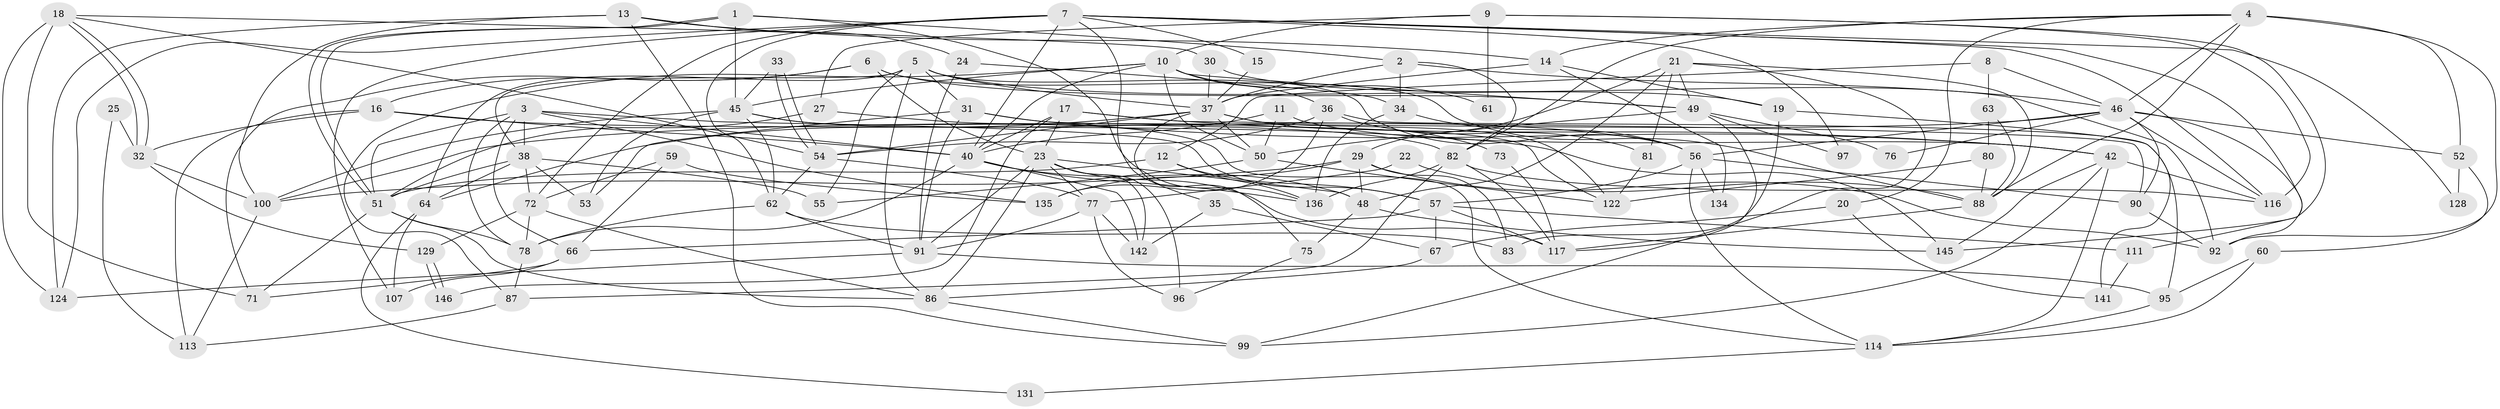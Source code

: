 // Generated by graph-tools (version 1.1) at 2025/24/03/03/25 07:24:02]
// undirected, 98 vertices, 238 edges
graph export_dot {
graph [start="1"]
  node [color=gray90,style=filled];
  1;
  2 [super="+26"];
  3 [super="+41"];
  4 [super="+133"];
  5 [super="+112"];
  6 [super="+28"];
  7 [super="+89"];
  8;
  9 [super="+44"];
  10 [super="+79"];
  11;
  12 [super="+43"];
  13 [super="+106"];
  14 [super="+85"];
  15;
  16;
  17 [super="+70"];
  18 [super="+109"];
  19 [super="+119"];
  20;
  21 [super="+47"];
  22;
  23 [super="+127"];
  24;
  25;
  27;
  29 [super="+105"];
  30;
  31 [super="+39"];
  32 [super="+69"];
  33;
  34;
  35;
  36 [super="+58"];
  37 [super="+132"];
  38 [super="+125"];
  40 [super="+68"];
  42 [super="+144"];
  45 [super="+121"];
  46 [super="+101"];
  48 [super="+65"];
  49 [super="+84"];
  50;
  51 [super="+74"];
  52 [super="+94"];
  53 [super="+104"];
  54;
  55;
  56 [super="+139"];
  57 [super="+98"];
  59;
  60;
  61;
  62 [super="+103"];
  63;
  64;
  66 [super="+138"];
  67;
  71;
  72 [super="+115"];
  73;
  75;
  76;
  77 [super="+140"];
  78 [super="+126"];
  80;
  81;
  82 [super="+120"];
  83;
  86 [super="+93"];
  87;
  88 [super="+102"];
  90 [super="+110"];
  91 [super="+130"];
  92 [super="+143"];
  95;
  96;
  97;
  99;
  100;
  107 [super="+108"];
  111;
  113 [super="+118"];
  114 [super="+137"];
  116;
  117;
  122 [super="+123"];
  124;
  128;
  129;
  131;
  134;
  135;
  136;
  141;
  142;
  145;
  146;
  1 -- 51;
  1 -- 51;
  1 -- 136;
  1 -- 45;
  1 -- 2;
  2 -- 34;
  2 -- 37;
  2 -- 82;
  2 -- 46;
  3 -- 57;
  3 -- 66;
  3 -- 78;
  3 -- 135;
  3 -- 38;
  3 -- 40;
  3 -- 51;
  4 -- 88;
  4 -- 92;
  4 -- 82;
  4 -- 20;
  4 -- 52;
  4 -- 14;
  4 -- 46;
  5 -- 19;
  5 -- 31;
  5 -- 38;
  5 -- 55;
  5 -- 64;
  5 -- 86;
  5 -- 37;
  5 -- 56;
  6 -- 88;
  6 -- 71;
  6 -- 16;
  6 -- 49;
  6 -- 23;
  7 -- 111;
  7 -- 107;
  7 -- 116;
  7 -- 128;
  7 -- 97;
  7 -- 35;
  7 -- 40 [weight=2];
  7 -- 15;
  7 -- 124;
  7 -- 62;
  7 -- 72;
  8 -- 63;
  8 -- 46;
  8 -- 12;
  9 -- 145;
  9 -- 116;
  9 -- 10;
  9 -- 27;
  9 -- 61;
  10 -- 40;
  10 -- 49;
  10 -- 50;
  10 -- 87;
  10 -- 61;
  10 -- 36;
  10 -- 45;
  11 -- 50;
  11 -- 42;
  11 -- 40;
  12 -- 57;
  12 -- 51;
  12 -- 136;
  13 -- 124;
  13 -- 14;
  13 -- 100;
  13 -- 24;
  13 -- 99;
  14 -- 134;
  14 -- 37;
  14 -- 19;
  15 -- 37;
  16 -- 32;
  16 -- 40;
  16 -- 145;
  16 -- 113;
  17 -- 40;
  17 -- 23;
  17 -- 42;
  17 -- 90;
  17 -- 146;
  18 -- 32;
  18 -- 32;
  18 -- 54;
  18 -- 124;
  18 -- 30;
  18 -- 71;
  19 -- 141;
  19 -- 83;
  20 -- 67;
  20 -- 141;
  21 -- 49;
  21 -- 48;
  21 -- 81;
  21 -- 99;
  21 -- 88;
  21 -- 29;
  22 -- 88;
  22 -- 77;
  23 -- 142;
  23 -- 91;
  23 -- 77;
  23 -- 96;
  23 -- 48;
  23 -- 117;
  23 -- 86;
  24 -- 34;
  24 -- 91;
  25 -- 32;
  25 -- 113;
  27 -- 82 [weight=2];
  27 -- 51;
  29 -- 135;
  29 -- 83;
  29 -- 48;
  29 -- 92;
  29 -- 100;
  30 -- 37;
  30 -- 92;
  31 -- 91;
  31 -- 42;
  31 -- 53;
  31 -- 122;
  32 -- 129;
  32 -- 100;
  33 -- 45;
  33 -- 54;
  33 -- 54;
  34 -- 136;
  34 -- 56;
  35 -- 67;
  35 -- 142;
  36 -- 95;
  36 -- 135;
  36 -- 54;
  36 -- 81;
  37 -- 54;
  37 -- 64;
  37 -- 73;
  37 -- 122;
  37 -- 50;
  37 -- 75;
  38 -- 72;
  38 -- 51;
  38 -- 64;
  38 -- 55;
  38 -- 53;
  40 -- 48;
  40 -- 142;
  40 -- 136;
  40 -- 78;
  42 -- 99;
  42 -- 145;
  42 -- 116;
  42 -- 114;
  45 -- 100;
  45 -- 114;
  45 -- 56;
  45 -- 62;
  45 -- 53;
  46 -- 56;
  46 -- 76;
  46 -- 100;
  46 -- 52;
  46 -- 90;
  46 -- 116;
  46 -- 92;
  48 -- 145;
  48 -- 75 [weight=2];
  49 -- 50;
  49 -- 97;
  49 -- 117;
  49 -- 76;
  50 -- 55;
  50 -- 122;
  51 -- 71;
  51 -- 78;
  51 -- 86;
  52 -- 128;
  52 -- 60;
  54 -- 62;
  54 -- 77;
  56 -- 114;
  56 -- 134;
  56 -- 57;
  56 -- 90;
  57 -- 117;
  57 -- 67;
  57 -- 111;
  57 -- 66;
  59 -- 66;
  59 -- 135;
  59 -- 72;
  60 -- 95;
  60 -- 114;
  62 -- 78;
  62 -- 83;
  62 -- 91;
  63 -- 80;
  63 -- 88;
  64 -- 131;
  64 -- 107;
  66 -- 71;
  66 -- 107;
  67 -- 86;
  72 -- 129;
  72 -- 78;
  72 -- 86;
  73 -- 117;
  75 -- 96;
  77 -- 142;
  77 -- 91;
  77 -- 96;
  78 -- 87;
  80 -- 88;
  80 -- 122;
  81 -- 122;
  82 -- 87;
  82 -- 117;
  82 -- 116;
  82 -- 136;
  86 -- 99;
  87 -- 113;
  88 -- 117;
  90 -- 92;
  91 -- 124;
  91 -- 95;
  95 -- 114;
  100 -- 113;
  111 -- 141;
  114 -- 131;
  129 -- 146;
  129 -- 146;
}
